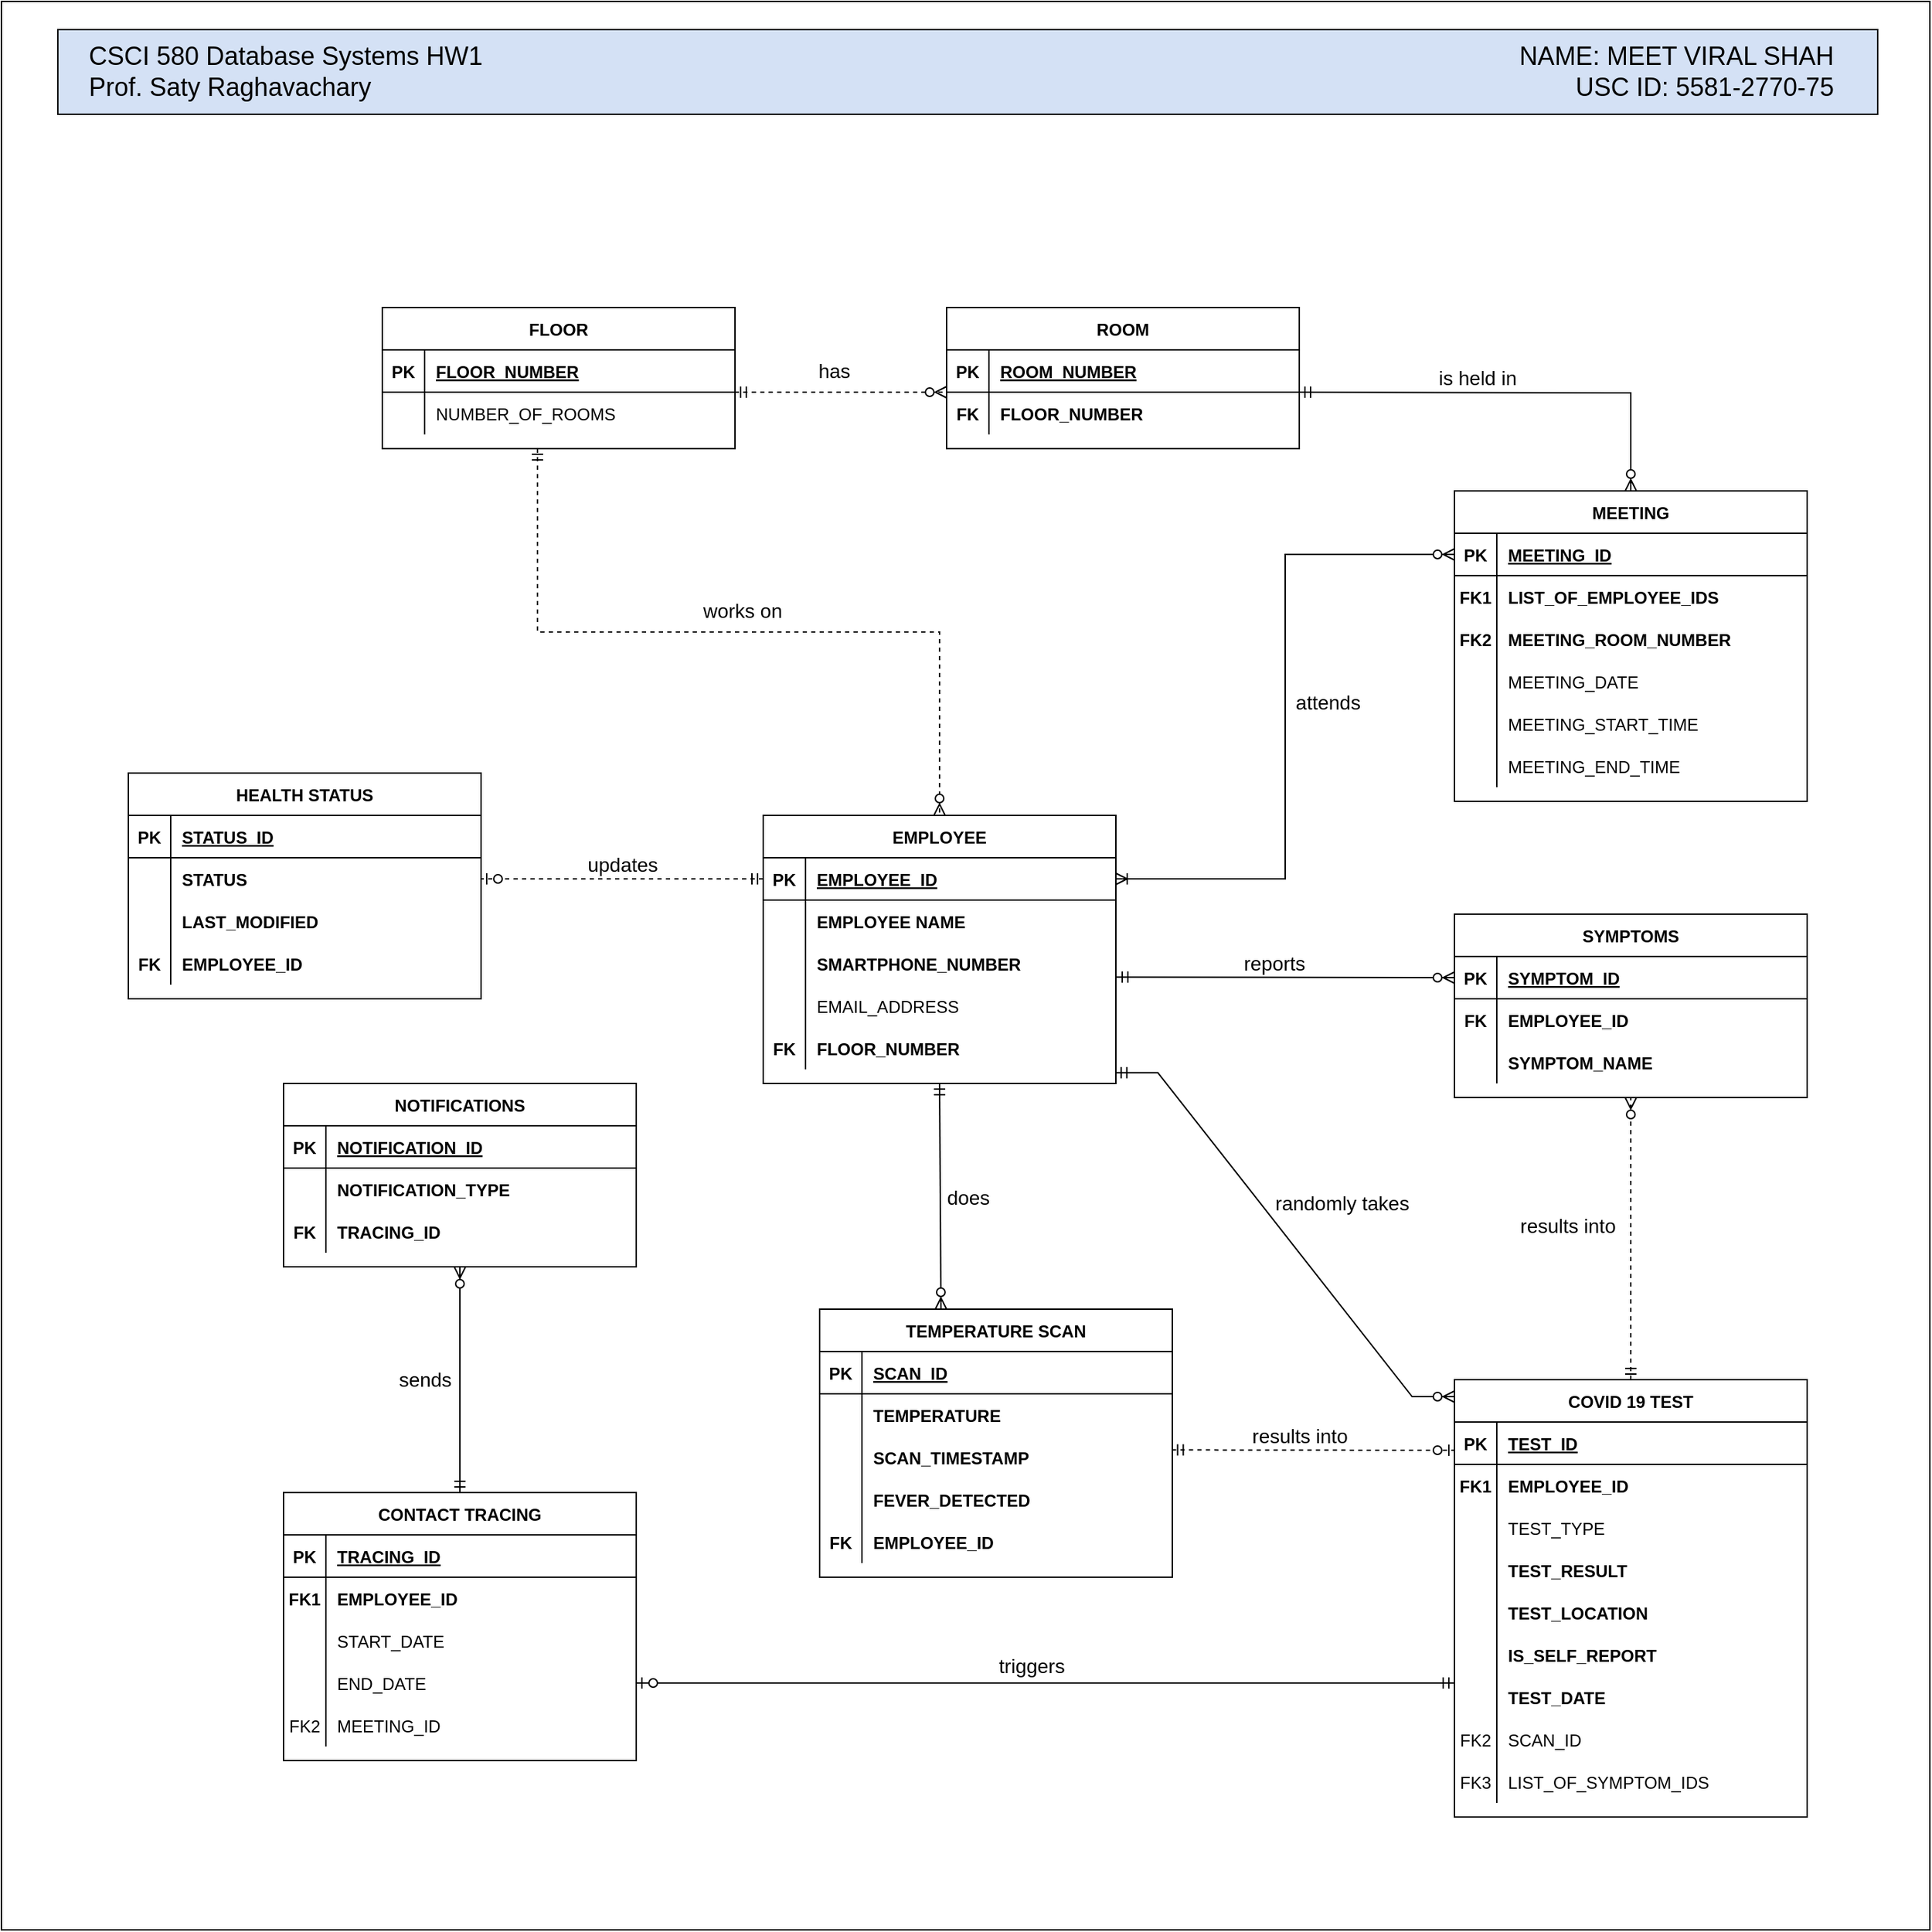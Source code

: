 <mxfile version="21.7.5" type="device">
  <diagram id="R2lEEEUBdFMjLlhIrx00" name="Page-1">
    <mxGraphModel dx="2720" dy="2500" grid="1" gridSize="10" guides="1" tooltips="1" connect="1" arrows="1" fold="1" page="1" pageScale="1" pageWidth="850" pageHeight="1100" math="0" shadow="0" extFonts="Permanent Marker^https://fonts.googleapis.com/css?family=Permanent+Marker">
      <root>
        <mxCell id="0" />
        <mxCell id="1" parent="0" />
        <mxCell id="IPh5uhj9-UYirY6AKs_M-63" value="" style="whiteSpace=wrap;html=1;aspect=fixed;" vertex="1" parent="1">
          <mxGeometry x="60" y="-347" width="1367" height="1367" as="geometry" />
        </mxCell>
        <mxCell id="IPh5uhj9-UYirY6AKs_M-62" value="" style="rounded=0;whiteSpace=wrap;html=1;fillColor=#D4E1F5;" vertex="1" parent="1">
          <mxGeometry x="100" y="-327" width="1290" height="60" as="geometry" />
        </mxCell>
        <mxCell id="C-vyLk0tnHw3VtMMgP7b-2" value="COVID 19 TEST" style="shape=table;startSize=30;container=1;collapsible=1;childLayout=tableLayout;fixedRows=1;rowLines=0;fontStyle=1;align=center;resizeLast=1;" parent="1" vertex="1">
          <mxGeometry x="1090" y="630" width="250" height="310" as="geometry" />
        </mxCell>
        <mxCell id="C-vyLk0tnHw3VtMMgP7b-3" value="" style="shape=partialRectangle;collapsible=0;dropTarget=0;pointerEvents=0;fillColor=none;points=[[0,0.5],[1,0.5]];portConstraint=eastwest;top=0;left=0;right=0;bottom=1;" parent="C-vyLk0tnHw3VtMMgP7b-2" vertex="1">
          <mxGeometry y="30" width="250" height="30" as="geometry" />
        </mxCell>
        <mxCell id="C-vyLk0tnHw3VtMMgP7b-4" value="PK" style="shape=partialRectangle;overflow=hidden;connectable=0;fillColor=none;top=0;left=0;bottom=0;right=0;fontStyle=1;" parent="C-vyLk0tnHw3VtMMgP7b-3" vertex="1">
          <mxGeometry width="30" height="30" as="geometry">
            <mxRectangle width="30" height="30" as="alternateBounds" />
          </mxGeometry>
        </mxCell>
        <mxCell id="C-vyLk0tnHw3VtMMgP7b-5" value="TEST_ID" style="shape=partialRectangle;overflow=hidden;connectable=0;fillColor=none;top=0;left=0;bottom=0;right=0;align=left;spacingLeft=6;fontStyle=5;" parent="C-vyLk0tnHw3VtMMgP7b-3" vertex="1">
          <mxGeometry x="30" width="220" height="30" as="geometry">
            <mxRectangle width="220" height="30" as="alternateBounds" />
          </mxGeometry>
        </mxCell>
        <mxCell id="C-vyLk0tnHw3VtMMgP7b-6" value="" style="shape=partialRectangle;collapsible=0;dropTarget=0;pointerEvents=0;fillColor=none;points=[[0,0.5],[1,0.5]];portConstraint=eastwest;top=0;left=0;right=0;bottom=0;" parent="C-vyLk0tnHw3VtMMgP7b-2" vertex="1">
          <mxGeometry y="60" width="250" height="30" as="geometry" />
        </mxCell>
        <mxCell id="C-vyLk0tnHw3VtMMgP7b-7" value="FK1" style="shape=partialRectangle;overflow=hidden;connectable=0;fillColor=none;top=0;left=0;bottom=0;right=0;fontStyle=1" parent="C-vyLk0tnHw3VtMMgP7b-6" vertex="1">
          <mxGeometry width="30" height="30" as="geometry">
            <mxRectangle width="30" height="30" as="alternateBounds" />
          </mxGeometry>
        </mxCell>
        <mxCell id="C-vyLk0tnHw3VtMMgP7b-8" value="EMPLOYEE_ID" style="shape=partialRectangle;overflow=hidden;connectable=0;fillColor=none;top=0;left=0;bottom=0;right=0;align=left;spacingLeft=6;fontStyle=1" parent="C-vyLk0tnHw3VtMMgP7b-6" vertex="1">
          <mxGeometry x="30" width="220" height="30" as="geometry">
            <mxRectangle width="220" height="30" as="alternateBounds" />
          </mxGeometry>
        </mxCell>
        <mxCell id="czScokhf99OmRS9HimUo-17" value="" style="shape=partialRectangle;collapsible=0;dropTarget=0;pointerEvents=0;fillColor=none;points=[[0,0.5],[1,0.5]];portConstraint=eastwest;top=0;left=0;right=0;bottom=0;" parent="C-vyLk0tnHw3VtMMgP7b-2" vertex="1">
          <mxGeometry y="90" width="250" height="30" as="geometry" />
        </mxCell>
        <mxCell id="czScokhf99OmRS9HimUo-18" value="" style="shape=partialRectangle;overflow=hidden;connectable=0;fillColor=none;top=0;left=0;bottom=0;right=0;" parent="czScokhf99OmRS9HimUo-17" vertex="1">
          <mxGeometry width="30" height="30" as="geometry">
            <mxRectangle width="30" height="30" as="alternateBounds" />
          </mxGeometry>
        </mxCell>
        <mxCell id="czScokhf99OmRS9HimUo-19" value="TEST_TYPE" style="shape=partialRectangle;overflow=hidden;connectable=0;fillColor=none;top=0;left=0;bottom=0;right=0;align=left;spacingLeft=6;" parent="czScokhf99OmRS9HimUo-17" vertex="1">
          <mxGeometry x="30" width="220" height="30" as="geometry">
            <mxRectangle width="220" height="30" as="alternateBounds" />
          </mxGeometry>
        </mxCell>
        <mxCell id="czScokhf99OmRS9HimUo-20" value="" style="shape=partialRectangle;collapsible=0;dropTarget=0;pointerEvents=0;fillColor=none;points=[[0,0.5],[1,0.5]];portConstraint=eastwest;top=0;left=0;right=0;bottom=0;" parent="C-vyLk0tnHw3VtMMgP7b-2" vertex="1">
          <mxGeometry y="120" width="250" height="30" as="geometry" />
        </mxCell>
        <mxCell id="czScokhf99OmRS9HimUo-21" value="" style="shape=partialRectangle;overflow=hidden;connectable=0;fillColor=none;top=0;left=0;bottom=0;right=0;" parent="czScokhf99OmRS9HimUo-20" vertex="1">
          <mxGeometry width="30" height="30" as="geometry">
            <mxRectangle width="30" height="30" as="alternateBounds" />
          </mxGeometry>
        </mxCell>
        <mxCell id="czScokhf99OmRS9HimUo-22" value="TEST_RESULT" style="shape=partialRectangle;overflow=hidden;connectable=0;fillColor=none;top=0;left=0;bottom=0;right=0;align=left;spacingLeft=6;fontStyle=1" parent="czScokhf99OmRS9HimUo-20" vertex="1">
          <mxGeometry x="30" width="220" height="30" as="geometry">
            <mxRectangle width="220" height="30" as="alternateBounds" />
          </mxGeometry>
        </mxCell>
        <mxCell id="czScokhf99OmRS9HimUo-133" value="" style="shape=partialRectangle;collapsible=0;dropTarget=0;pointerEvents=0;fillColor=none;points=[[0,0.5],[1,0.5]];portConstraint=eastwest;top=0;left=0;right=0;bottom=0;" parent="C-vyLk0tnHw3VtMMgP7b-2" vertex="1">
          <mxGeometry y="150" width="250" height="30" as="geometry" />
        </mxCell>
        <mxCell id="czScokhf99OmRS9HimUo-134" value="" style="shape=partialRectangle;overflow=hidden;connectable=0;fillColor=none;top=0;left=0;bottom=0;right=0;" parent="czScokhf99OmRS9HimUo-133" vertex="1">
          <mxGeometry width="30" height="30" as="geometry">
            <mxRectangle width="30" height="30" as="alternateBounds" />
          </mxGeometry>
        </mxCell>
        <mxCell id="czScokhf99OmRS9HimUo-135" value="TEST_LOCATION" style="shape=partialRectangle;overflow=hidden;connectable=0;fillColor=none;top=0;left=0;bottom=0;right=0;align=left;spacingLeft=6;fontStyle=1" parent="czScokhf99OmRS9HimUo-133" vertex="1">
          <mxGeometry x="30" width="220" height="30" as="geometry">
            <mxRectangle width="220" height="30" as="alternateBounds" />
          </mxGeometry>
        </mxCell>
        <mxCell id="IPh5uhj9-UYirY6AKs_M-48" value="" style="shape=partialRectangle;collapsible=0;dropTarget=0;pointerEvents=0;fillColor=none;points=[[0,0.5],[1,0.5]];portConstraint=eastwest;top=0;left=0;right=0;bottom=0;" vertex="1" parent="C-vyLk0tnHw3VtMMgP7b-2">
          <mxGeometry y="180" width="250" height="30" as="geometry" />
        </mxCell>
        <mxCell id="IPh5uhj9-UYirY6AKs_M-49" value="" style="shape=partialRectangle;overflow=hidden;connectable=0;fillColor=none;top=0;left=0;bottom=0;right=0;" vertex="1" parent="IPh5uhj9-UYirY6AKs_M-48">
          <mxGeometry width="30" height="30" as="geometry">
            <mxRectangle width="30" height="30" as="alternateBounds" />
          </mxGeometry>
        </mxCell>
        <mxCell id="IPh5uhj9-UYirY6AKs_M-50" value="IS_SELF_REPORT" style="shape=partialRectangle;overflow=hidden;connectable=0;fillColor=none;top=0;left=0;bottom=0;right=0;align=left;spacingLeft=6;fontStyle=1" vertex="1" parent="IPh5uhj9-UYirY6AKs_M-48">
          <mxGeometry x="30" width="220" height="30" as="geometry">
            <mxRectangle width="220" height="30" as="alternateBounds" />
          </mxGeometry>
        </mxCell>
        <mxCell id="IPh5uhj9-UYirY6AKs_M-29" value="" style="shape=partialRectangle;collapsible=0;dropTarget=0;pointerEvents=0;fillColor=none;points=[[0,0.5],[1,0.5]];portConstraint=eastwest;top=0;left=0;right=0;bottom=0;" vertex="1" parent="C-vyLk0tnHw3VtMMgP7b-2">
          <mxGeometry y="210" width="250" height="30" as="geometry" />
        </mxCell>
        <mxCell id="IPh5uhj9-UYirY6AKs_M-30" value="" style="shape=partialRectangle;overflow=hidden;connectable=0;fillColor=none;top=0;left=0;bottom=0;right=0;" vertex="1" parent="IPh5uhj9-UYirY6AKs_M-29">
          <mxGeometry width="30" height="30" as="geometry">
            <mxRectangle width="30" height="30" as="alternateBounds" />
          </mxGeometry>
        </mxCell>
        <mxCell id="IPh5uhj9-UYirY6AKs_M-31" value="TEST_DATE" style="shape=partialRectangle;overflow=hidden;connectable=0;fillColor=none;top=0;left=0;bottom=0;right=0;align=left;spacingLeft=6;fontStyle=1" vertex="1" parent="IPh5uhj9-UYirY6AKs_M-29">
          <mxGeometry x="30" width="220" height="30" as="geometry">
            <mxRectangle width="220" height="30" as="alternateBounds" />
          </mxGeometry>
        </mxCell>
        <mxCell id="IPh5uhj9-UYirY6AKs_M-32" value="" style="shape=partialRectangle;collapsible=0;dropTarget=0;pointerEvents=0;fillColor=none;points=[[0,0.5],[1,0.5]];portConstraint=eastwest;top=0;left=0;right=0;bottom=0;" vertex="1" parent="C-vyLk0tnHw3VtMMgP7b-2">
          <mxGeometry y="240" width="250" height="30" as="geometry" />
        </mxCell>
        <mxCell id="IPh5uhj9-UYirY6AKs_M-33" value="FK2" style="shape=partialRectangle;overflow=hidden;connectable=0;fillColor=none;top=0;left=0;bottom=0;right=0;" vertex="1" parent="IPh5uhj9-UYirY6AKs_M-32">
          <mxGeometry width="30" height="30" as="geometry">
            <mxRectangle width="30" height="30" as="alternateBounds" />
          </mxGeometry>
        </mxCell>
        <mxCell id="IPh5uhj9-UYirY6AKs_M-34" value="SCAN_ID" style="shape=partialRectangle;overflow=hidden;connectable=0;fillColor=none;top=0;left=0;bottom=0;right=0;align=left;spacingLeft=6;" vertex="1" parent="IPh5uhj9-UYirY6AKs_M-32">
          <mxGeometry x="30" width="220" height="30" as="geometry">
            <mxRectangle width="220" height="30" as="alternateBounds" />
          </mxGeometry>
        </mxCell>
        <mxCell id="C-vyLk0tnHw3VtMMgP7b-9" value="" style="shape=partialRectangle;collapsible=0;dropTarget=0;pointerEvents=0;fillColor=none;points=[[0,0.5],[1,0.5]];portConstraint=eastwest;top=0;left=0;right=0;bottom=0;" parent="C-vyLk0tnHw3VtMMgP7b-2" vertex="1">
          <mxGeometry y="270" width="250" height="30" as="geometry" />
        </mxCell>
        <mxCell id="C-vyLk0tnHw3VtMMgP7b-10" value="FK3" style="shape=partialRectangle;overflow=hidden;connectable=0;fillColor=none;top=0;left=0;bottom=0;right=0;" parent="C-vyLk0tnHw3VtMMgP7b-9" vertex="1">
          <mxGeometry width="30" height="30" as="geometry">
            <mxRectangle width="30" height="30" as="alternateBounds" />
          </mxGeometry>
        </mxCell>
        <mxCell id="C-vyLk0tnHw3VtMMgP7b-11" value="LIST_OF_SYMPTOM_IDS" style="shape=partialRectangle;overflow=hidden;connectable=0;fillColor=none;top=0;left=0;bottom=0;right=0;align=left;spacingLeft=6;" parent="C-vyLk0tnHw3VtMMgP7b-9" vertex="1">
          <mxGeometry x="30" width="220" height="30" as="geometry">
            <mxRectangle width="220" height="30" as="alternateBounds" />
          </mxGeometry>
        </mxCell>
        <mxCell id="C-vyLk0tnHw3VtMMgP7b-13" value="SYMPTOMS" style="shape=table;startSize=30;container=1;collapsible=1;childLayout=tableLayout;fixedRows=1;rowLines=0;fontStyle=1;align=center;resizeLast=1;" parent="1" vertex="1">
          <mxGeometry x="1090" y="300" width="250" height="130" as="geometry" />
        </mxCell>
        <mxCell id="C-vyLk0tnHw3VtMMgP7b-14" value="" style="shape=partialRectangle;collapsible=0;dropTarget=0;pointerEvents=0;fillColor=none;points=[[0,0.5],[1,0.5]];portConstraint=eastwest;top=0;left=0;right=0;bottom=1;" parent="C-vyLk0tnHw3VtMMgP7b-13" vertex="1">
          <mxGeometry y="30" width="250" height="30" as="geometry" />
        </mxCell>
        <mxCell id="C-vyLk0tnHw3VtMMgP7b-15" value="PK" style="shape=partialRectangle;overflow=hidden;connectable=0;fillColor=none;top=0;left=0;bottom=0;right=0;fontStyle=1;" parent="C-vyLk0tnHw3VtMMgP7b-14" vertex="1">
          <mxGeometry width="30" height="30" as="geometry">
            <mxRectangle width="30" height="30" as="alternateBounds" />
          </mxGeometry>
        </mxCell>
        <mxCell id="C-vyLk0tnHw3VtMMgP7b-16" value="SYMPTOM_ID" style="shape=partialRectangle;overflow=hidden;connectable=0;fillColor=none;top=0;left=0;bottom=0;right=0;align=left;spacingLeft=6;fontStyle=5;" parent="C-vyLk0tnHw3VtMMgP7b-14" vertex="1">
          <mxGeometry x="30" width="220" height="30" as="geometry">
            <mxRectangle width="220" height="30" as="alternateBounds" />
          </mxGeometry>
        </mxCell>
        <mxCell id="C-vyLk0tnHw3VtMMgP7b-17" value="" style="shape=partialRectangle;collapsible=0;dropTarget=0;pointerEvents=0;fillColor=none;points=[[0,0.5],[1,0.5]];portConstraint=eastwest;top=0;left=0;right=0;bottom=0;" parent="C-vyLk0tnHw3VtMMgP7b-13" vertex="1">
          <mxGeometry y="60" width="250" height="30" as="geometry" />
        </mxCell>
        <mxCell id="C-vyLk0tnHw3VtMMgP7b-18" value="FK" style="shape=partialRectangle;overflow=hidden;connectable=0;fillColor=none;top=0;left=0;bottom=0;right=0;fontStyle=1" parent="C-vyLk0tnHw3VtMMgP7b-17" vertex="1">
          <mxGeometry width="30" height="30" as="geometry">
            <mxRectangle width="30" height="30" as="alternateBounds" />
          </mxGeometry>
        </mxCell>
        <mxCell id="C-vyLk0tnHw3VtMMgP7b-19" value="EMPLOYEE_ID" style="shape=partialRectangle;overflow=hidden;connectable=0;fillColor=none;top=0;left=0;bottom=0;right=0;align=left;spacingLeft=6;fontStyle=1" parent="C-vyLk0tnHw3VtMMgP7b-17" vertex="1">
          <mxGeometry x="30" width="220" height="30" as="geometry">
            <mxRectangle width="220" height="30" as="alternateBounds" />
          </mxGeometry>
        </mxCell>
        <mxCell id="C-vyLk0tnHw3VtMMgP7b-20" value="" style="shape=partialRectangle;collapsible=0;dropTarget=0;pointerEvents=0;fillColor=none;points=[[0,0.5],[1,0.5]];portConstraint=eastwest;top=0;left=0;right=0;bottom=0;" parent="C-vyLk0tnHw3VtMMgP7b-13" vertex="1">
          <mxGeometry y="90" width="250" height="30" as="geometry" />
        </mxCell>
        <mxCell id="C-vyLk0tnHw3VtMMgP7b-21" value="" style="shape=partialRectangle;overflow=hidden;connectable=0;fillColor=none;top=0;left=0;bottom=0;right=0;" parent="C-vyLk0tnHw3VtMMgP7b-20" vertex="1">
          <mxGeometry width="30" height="30" as="geometry">
            <mxRectangle width="30" height="30" as="alternateBounds" />
          </mxGeometry>
        </mxCell>
        <mxCell id="C-vyLk0tnHw3VtMMgP7b-22" value="SYMPTOM_NAME" style="shape=partialRectangle;overflow=hidden;connectable=0;fillColor=none;top=0;left=0;bottom=0;right=0;align=left;spacingLeft=6;fontStyle=1" parent="C-vyLk0tnHw3VtMMgP7b-20" vertex="1">
          <mxGeometry x="30" width="220" height="30" as="geometry">
            <mxRectangle width="220" height="30" as="alternateBounds" />
          </mxGeometry>
        </mxCell>
        <mxCell id="czScokhf99OmRS9HimUo-7" value="EMPLOYEE" style="shape=table;startSize=30;container=1;collapsible=1;childLayout=tableLayout;fixedRows=1;rowLines=0;fontStyle=1;align=center;resizeLast=1;" parent="1" vertex="1">
          <mxGeometry x="600" y="230" width="250" height="190" as="geometry" />
        </mxCell>
        <mxCell id="czScokhf99OmRS9HimUo-8" value="" style="shape=partialRectangle;collapsible=0;dropTarget=0;pointerEvents=0;fillColor=none;points=[[0,0.5],[1,0.5]];portConstraint=eastwest;top=0;left=0;right=0;bottom=1;" parent="czScokhf99OmRS9HimUo-7" vertex="1">
          <mxGeometry y="30" width="250" height="30" as="geometry" />
        </mxCell>
        <mxCell id="czScokhf99OmRS9HimUo-9" value="PK" style="shape=partialRectangle;overflow=hidden;connectable=0;fillColor=none;top=0;left=0;bottom=0;right=0;fontStyle=1;" parent="czScokhf99OmRS9HimUo-8" vertex="1">
          <mxGeometry width="30" height="30" as="geometry">
            <mxRectangle width="30" height="30" as="alternateBounds" />
          </mxGeometry>
        </mxCell>
        <mxCell id="czScokhf99OmRS9HimUo-10" value="EMPLOYEE_ID" style="shape=partialRectangle;overflow=hidden;connectable=0;fillColor=none;top=0;left=0;bottom=0;right=0;align=left;spacingLeft=6;fontStyle=5;" parent="czScokhf99OmRS9HimUo-8" vertex="1">
          <mxGeometry x="30" width="220" height="30" as="geometry">
            <mxRectangle width="220" height="30" as="alternateBounds" />
          </mxGeometry>
        </mxCell>
        <mxCell id="czScokhf99OmRS9HimUo-11" value="" style="shape=partialRectangle;collapsible=0;dropTarget=0;pointerEvents=0;fillColor=none;points=[[0,0.5],[1,0.5]];portConstraint=eastwest;top=0;left=0;right=0;bottom=0;" parent="czScokhf99OmRS9HimUo-7" vertex="1">
          <mxGeometry y="60" width="250" height="30" as="geometry" />
        </mxCell>
        <mxCell id="czScokhf99OmRS9HimUo-12" value="" style="shape=partialRectangle;overflow=hidden;connectable=0;fillColor=none;top=0;left=0;bottom=0;right=0;" parent="czScokhf99OmRS9HimUo-11" vertex="1">
          <mxGeometry width="30" height="30" as="geometry">
            <mxRectangle width="30" height="30" as="alternateBounds" />
          </mxGeometry>
        </mxCell>
        <mxCell id="czScokhf99OmRS9HimUo-13" value="EMPLOYEE NAME" style="shape=partialRectangle;overflow=hidden;connectable=0;fillColor=none;top=0;left=0;bottom=0;right=0;align=left;spacingLeft=6;fontStyle=1" parent="czScokhf99OmRS9HimUo-11" vertex="1">
          <mxGeometry x="30" width="220" height="30" as="geometry">
            <mxRectangle width="220" height="30" as="alternateBounds" />
          </mxGeometry>
        </mxCell>
        <mxCell id="czScokhf99OmRS9HimUo-124" value="" style="shape=partialRectangle;collapsible=0;dropTarget=0;pointerEvents=0;fillColor=none;points=[[0,0.5],[1,0.5]];portConstraint=eastwest;top=0;left=0;right=0;bottom=0;" parent="czScokhf99OmRS9HimUo-7" vertex="1">
          <mxGeometry y="90" width="250" height="30" as="geometry" />
        </mxCell>
        <mxCell id="czScokhf99OmRS9HimUo-125" value="" style="shape=partialRectangle;overflow=hidden;connectable=0;fillColor=none;top=0;left=0;bottom=0;right=0;" parent="czScokhf99OmRS9HimUo-124" vertex="1">
          <mxGeometry width="30" height="30" as="geometry">
            <mxRectangle width="30" height="30" as="alternateBounds" />
          </mxGeometry>
        </mxCell>
        <mxCell id="czScokhf99OmRS9HimUo-126" value="SMARTPHONE_NUMBER" style="shape=partialRectangle;overflow=hidden;connectable=0;fillColor=none;top=0;left=0;bottom=0;right=0;align=left;spacingLeft=6;fontStyle=1" parent="czScokhf99OmRS9HimUo-124" vertex="1">
          <mxGeometry x="30" width="220" height="30" as="geometry">
            <mxRectangle width="220" height="30" as="alternateBounds" />
          </mxGeometry>
        </mxCell>
        <mxCell id="IPh5uhj9-UYirY6AKs_M-51" value="" style="shape=partialRectangle;collapsible=0;dropTarget=0;pointerEvents=0;fillColor=none;points=[[0,0.5],[1,0.5]];portConstraint=eastwest;top=0;left=0;right=0;bottom=0;" vertex="1" parent="czScokhf99OmRS9HimUo-7">
          <mxGeometry y="120" width="250" height="30" as="geometry" />
        </mxCell>
        <mxCell id="IPh5uhj9-UYirY6AKs_M-52" value="" style="shape=partialRectangle;overflow=hidden;connectable=0;fillColor=none;top=0;left=0;bottom=0;right=0;fontStyle=1" vertex="1" parent="IPh5uhj9-UYirY6AKs_M-51">
          <mxGeometry width="30" height="30" as="geometry">
            <mxRectangle width="30" height="30" as="alternateBounds" />
          </mxGeometry>
        </mxCell>
        <mxCell id="IPh5uhj9-UYirY6AKs_M-53" value="EMAIL_ADDRESS" style="shape=partialRectangle;overflow=hidden;connectable=0;fillColor=none;top=0;left=0;bottom=0;right=0;align=left;spacingLeft=6;fontStyle=0" vertex="1" parent="IPh5uhj9-UYirY6AKs_M-51">
          <mxGeometry x="30" width="220" height="30" as="geometry">
            <mxRectangle width="220" height="30" as="alternateBounds" />
          </mxGeometry>
        </mxCell>
        <mxCell id="czScokhf99OmRS9HimUo-111" value="" style="shape=partialRectangle;collapsible=0;dropTarget=0;pointerEvents=0;fillColor=none;points=[[0,0.5],[1,0.5]];portConstraint=eastwest;top=0;left=0;right=0;bottom=0;" parent="czScokhf99OmRS9HimUo-7" vertex="1">
          <mxGeometry y="150" width="250" height="30" as="geometry" />
        </mxCell>
        <mxCell id="czScokhf99OmRS9HimUo-112" value="FK" style="shape=partialRectangle;overflow=hidden;connectable=0;fillColor=none;top=0;left=0;bottom=0;right=0;fontStyle=1" parent="czScokhf99OmRS9HimUo-111" vertex="1">
          <mxGeometry width="30" height="30" as="geometry">
            <mxRectangle width="30" height="30" as="alternateBounds" />
          </mxGeometry>
        </mxCell>
        <mxCell id="czScokhf99OmRS9HimUo-113" value="FLOOR_NUMBER" style="shape=partialRectangle;overflow=hidden;connectable=0;fillColor=none;top=0;left=0;bottom=0;right=0;align=left;spacingLeft=6;fontStyle=1" parent="czScokhf99OmRS9HimUo-111" vertex="1">
          <mxGeometry x="30" width="220" height="30" as="geometry">
            <mxRectangle width="220" height="30" as="alternateBounds" />
          </mxGeometry>
        </mxCell>
        <mxCell id="czScokhf99OmRS9HimUo-23" value="MEETING" style="shape=table;startSize=30;container=1;collapsible=1;childLayout=tableLayout;fixedRows=1;rowLines=0;fontStyle=1;align=center;resizeLast=1;" parent="1" vertex="1">
          <mxGeometry x="1090" width="250" height="220" as="geometry" />
        </mxCell>
        <mxCell id="czScokhf99OmRS9HimUo-24" value="" style="shape=partialRectangle;collapsible=0;dropTarget=0;pointerEvents=0;fillColor=none;points=[[0,0.5],[1,0.5]];portConstraint=eastwest;top=0;left=0;right=0;bottom=1;" parent="czScokhf99OmRS9HimUo-23" vertex="1">
          <mxGeometry y="30" width="250" height="30" as="geometry" />
        </mxCell>
        <mxCell id="czScokhf99OmRS9HimUo-25" value="PK" style="shape=partialRectangle;overflow=hidden;connectable=0;fillColor=none;top=0;left=0;bottom=0;right=0;fontStyle=1;" parent="czScokhf99OmRS9HimUo-24" vertex="1">
          <mxGeometry width="30" height="30" as="geometry">
            <mxRectangle width="30" height="30" as="alternateBounds" />
          </mxGeometry>
        </mxCell>
        <mxCell id="czScokhf99OmRS9HimUo-26" value="MEETING_ID" style="shape=partialRectangle;overflow=hidden;connectable=0;fillColor=none;top=0;left=0;bottom=0;right=0;align=left;spacingLeft=6;fontStyle=5;" parent="czScokhf99OmRS9HimUo-24" vertex="1">
          <mxGeometry x="30" width="220" height="30" as="geometry">
            <mxRectangle width="220" height="30" as="alternateBounds" />
          </mxGeometry>
        </mxCell>
        <mxCell id="czScokhf99OmRS9HimUo-27" value="" style="shape=partialRectangle;collapsible=0;dropTarget=0;pointerEvents=0;fillColor=none;points=[[0,0.5],[1,0.5]];portConstraint=eastwest;top=0;left=0;right=0;bottom=0;" parent="czScokhf99OmRS9HimUo-23" vertex="1">
          <mxGeometry y="60" width="250" height="30" as="geometry" />
        </mxCell>
        <mxCell id="czScokhf99OmRS9HimUo-28" value="FK1" style="shape=partialRectangle;overflow=hidden;connectable=0;fillColor=none;top=0;left=0;bottom=0;right=0;fontStyle=1" parent="czScokhf99OmRS9HimUo-27" vertex="1">
          <mxGeometry width="30" height="30" as="geometry">
            <mxRectangle width="30" height="30" as="alternateBounds" />
          </mxGeometry>
        </mxCell>
        <mxCell id="czScokhf99OmRS9HimUo-29" value="LIST_OF_EMPLOYEE_IDS" style="shape=partialRectangle;overflow=hidden;connectable=0;fillColor=none;top=0;left=0;bottom=0;right=0;align=left;spacingLeft=6;fontStyle=1" parent="czScokhf99OmRS9HimUo-27" vertex="1">
          <mxGeometry x="30" width="220" height="30" as="geometry">
            <mxRectangle width="220" height="30" as="alternateBounds" />
          </mxGeometry>
        </mxCell>
        <mxCell id="czScokhf99OmRS9HimUo-33" value="" style="shape=partialRectangle;collapsible=0;dropTarget=0;pointerEvents=0;fillColor=none;points=[[0,0.5],[1,0.5]];portConstraint=eastwest;top=0;left=0;right=0;bottom=0;" parent="czScokhf99OmRS9HimUo-23" vertex="1">
          <mxGeometry y="90" width="250" height="30" as="geometry" />
        </mxCell>
        <mxCell id="czScokhf99OmRS9HimUo-34" value="FK2" style="shape=partialRectangle;overflow=hidden;connectable=0;fillColor=none;top=0;left=0;bottom=0;right=0;fontStyle=1" parent="czScokhf99OmRS9HimUo-33" vertex="1">
          <mxGeometry width="30" height="30" as="geometry">
            <mxRectangle width="30" height="30" as="alternateBounds" />
          </mxGeometry>
        </mxCell>
        <mxCell id="czScokhf99OmRS9HimUo-35" value="MEETING_ROOM_NUMBER" style="shape=partialRectangle;overflow=hidden;connectable=0;fillColor=none;top=0;left=0;bottom=0;right=0;align=left;spacingLeft=6;fontStyle=1" parent="czScokhf99OmRS9HimUo-33" vertex="1">
          <mxGeometry x="30" width="220" height="30" as="geometry">
            <mxRectangle width="220" height="30" as="alternateBounds" />
          </mxGeometry>
        </mxCell>
        <mxCell id="IPh5uhj9-UYirY6AKs_M-41" value="" style="shape=partialRectangle;collapsible=0;dropTarget=0;pointerEvents=0;fillColor=none;points=[[0,0.5],[1,0.5]];portConstraint=eastwest;top=0;left=0;right=0;bottom=0;" vertex="1" parent="czScokhf99OmRS9HimUo-23">
          <mxGeometry y="120" width="250" height="30" as="geometry" />
        </mxCell>
        <mxCell id="IPh5uhj9-UYirY6AKs_M-42" value="" style="shape=partialRectangle;overflow=hidden;connectable=0;fillColor=none;top=0;left=0;bottom=0;right=0;" vertex="1" parent="IPh5uhj9-UYirY6AKs_M-41">
          <mxGeometry width="30" height="30" as="geometry">
            <mxRectangle width="30" height="30" as="alternateBounds" />
          </mxGeometry>
        </mxCell>
        <mxCell id="IPh5uhj9-UYirY6AKs_M-43" value="MEETING_DATE" style="shape=partialRectangle;overflow=hidden;connectable=0;fillColor=none;top=0;left=0;bottom=0;right=0;align=left;spacingLeft=6;" vertex="1" parent="IPh5uhj9-UYirY6AKs_M-41">
          <mxGeometry x="30" width="220" height="30" as="geometry">
            <mxRectangle width="220" height="30" as="alternateBounds" />
          </mxGeometry>
        </mxCell>
        <mxCell id="czScokhf99OmRS9HimUo-40" value="" style="shape=partialRectangle;collapsible=0;dropTarget=0;pointerEvents=0;fillColor=none;points=[[0,0.5],[1,0.5]];portConstraint=eastwest;top=0;left=0;right=0;bottom=0;" parent="czScokhf99OmRS9HimUo-23" vertex="1">
          <mxGeometry y="150" width="250" height="30" as="geometry" />
        </mxCell>
        <mxCell id="czScokhf99OmRS9HimUo-41" value="" style="shape=partialRectangle;overflow=hidden;connectable=0;fillColor=none;top=0;left=0;bottom=0;right=0;" parent="czScokhf99OmRS9HimUo-40" vertex="1">
          <mxGeometry width="30" height="30" as="geometry">
            <mxRectangle width="30" height="30" as="alternateBounds" />
          </mxGeometry>
        </mxCell>
        <mxCell id="czScokhf99OmRS9HimUo-42" value="MEETING_START_TIME" style="shape=partialRectangle;overflow=hidden;connectable=0;fillColor=none;top=0;left=0;bottom=0;right=0;align=left;spacingLeft=6;" parent="czScokhf99OmRS9HimUo-40" vertex="1">
          <mxGeometry x="30" width="220" height="30" as="geometry">
            <mxRectangle width="220" height="30" as="alternateBounds" />
          </mxGeometry>
        </mxCell>
        <mxCell id="czScokhf99OmRS9HimUo-36" value="" style="shape=partialRectangle;collapsible=0;dropTarget=0;pointerEvents=0;fillColor=none;points=[[0,0.5],[1,0.5]];portConstraint=eastwest;top=0;left=0;right=0;bottom=0;" parent="czScokhf99OmRS9HimUo-23" vertex="1">
          <mxGeometry y="180" width="250" height="30" as="geometry" />
        </mxCell>
        <mxCell id="czScokhf99OmRS9HimUo-37" value="" style="shape=partialRectangle;overflow=hidden;connectable=0;fillColor=none;top=0;left=0;bottom=0;right=0;" parent="czScokhf99OmRS9HimUo-36" vertex="1">
          <mxGeometry width="30" height="30" as="geometry">
            <mxRectangle width="30" height="30" as="alternateBounds" />
          </mxGeometry>
        </mxCell>
        <mxCell id="czScokhf99OmRS9HimUo-38" value="MEETING_END_TIME" style="shape=partialRectangle;overflow=hidden;connectable=0;fillColor=none;top=0;left=0;bottom=0;right=0;align=left;spacingLeft=6;" parent="czScokhf99OmRS9HimUo-36" vertex="1">
          <mxGeometry x="30" width="220" height="30" as="geometry">
            <mxRectangle width="220" height="30" as="alternateBounds" />
          </mxGeometry>
        </mxCell>
        <mxCell id="czScokhf99OmRS9HimUo-43" value="CONTACT TRACING" style="shape=table;startSize=30;container=1;collapsible=1;childLayout=tableLayout;fixedRows=1;rowLines=0;fontStyle=1;align=center;resizeLast=1;" parent="1" vertex="1">
          <mxGeometry x="260" y="710" width="250" height="190" as="geometry" />
        </mxCell>
        <mxCell id="czScokhf99OmRS9HimUo-44" value="" style="shape=partialRectangle;collapsible=0;dropTarget=0;pointerEvents=0;fillColor=none;points=[[0,0.5],[1,0.5]];portConstraint=eastwest;top=0;left=0;right=0;bottom=1;" parent="czScokhf99OmRS9HimUo-43" vertex="1">
          <mxGeometry y="30" width="250" height="30" as="geometry" />
        </mxCell>
        <mxCell id="czScokhf99OmRS9HimUo-45" value="PK" style="shape=partialRectangle;overflow=hidden;connectable=0;fillColor=none;top=0;left=0;bottom=0;right=0;fontStyle=1;" parent="czScokhf99OmRS9HimUo-44" vertex="1">
          <mxGeometry width="30" height="30" as="geometry">
            <mxRectangle width="30" height="30" as="alternateBounds" />
          </mxGeometry>
        </mxCell>
        <mxCell id="czScokhf99OmRS9HimUo-46" value="TRACING_ID" style="shape=partialRectangle;overflow=hidden;connectable=0;fillColor=none;top=0;left=0;bottom=0;right=0;align=left;spacingLeft=6;fontStyle=5;" parent="czScokhf99OmRS9HimUo-44" vertex="1">
          <mxGeometry x="30" width="220" height="30" as="geometry">
            <mxRectangle width="220" height="30" as="alternateBounds" />
          </mxGeometry>
        </mxCell>
        <mxCell id="czScokhf99OmRS9HimUo-47" value="" style="shape=partialRectangle;collapsible=0;dropTarget=0;pointerEvents=0;fillColor=none;points=[[0,0.5],[1,0.5]];portConstraint=eastwest;top=0;left=0;right=0;bottom=0;" parent="czScokhf99OmRS9HimUo-43" vertex="1">
          <mxGeometry y="60" width="250" height="30" as="geometry" />
        </mxCell>
        <mxCell id="czScokhf99OmRS9HimUo-48" value="FK1" style="shape=partialRectangle;overflow=hidden;connectable=0;fillColor=none;top=0;left=0;bottom=0;right=0;fontStyle=1" parent="czScokhf99OmRS9HimUo-47" vertex="1">
          <mxGeometry width="30" height="30" as="geometry">
            <mxRectangle width="30" height="30" as="alternateBounds" />
          </mxGeometry>
        </mxCell>
        <mxCell id="czScokhf99OmRS9HimUo-49" value="EMPLOYEE_ID" style="shape=partialRectangle;overflow=hidden;connectable=0;fillColor=none;top=0;left=0;bottom=0;right=0;align=left;spacingLeft=6;fontStyle=1" parent="czScokhf99OmRS9HimUo-47" vertex="1">
          <mxGeometry x="30" width="220" height="30" as="geometry">
            <mxRectangle width="220" height="30" as="alternateBounds" />
          </mxGeometry>
        </mxCell>
        <mxCell id="czScokhf99OmRS9HimUo-50" value="" style="shape=partialRectangle;collapsible=0;dropTarget=0;pointerEvents=0;fillColor=none;points=[[0,0.5],[1,0.5]];portConstraint=eastwest;top=0;left=0;right=0;bottom=0;" parent="czScokhf99OmRS9HimUo-43" vertex="1">
          <mxGeometry y="90" width="250" height="30" as="geometry" />
        </mxCell>
        <mxCell id="czScokhf99OmRS9HimUo-51" value="" style="shape=partialRectangle;overflow=hidden;connectable=0;fillColor=none;top=0;left=0;bottom=0;right=0;" parent="czScokhf99OmRS9HimUo-50" vertex="1">
          <mxGeometry width="30" height="30" as="geometry">
            <mxRectangle width="30" height="30" as="alternateBounds" />
          </mxGeometry>
        </mxCell>
        <mxCell id="czScokhf99OmRS9HimUo-52" value="START_DATE" style="shape=partialRectangle;overflow=hidden;connectable=0;fillColor=none;top=0;left=0;bottom=0;right=0;align=left;spacingLeft=6;" parent="czScokhf99OmRS9HimUo-50" vertex="1">
          <mxGeometry x="30" width="220" height="30" as="geometry">
            <mxRectangle width="220" height="30" as="alternateBounds" />
          </mxGeometry>
        </mxCell>
        <mxCell id="czScokhf99OmRS9HimUo-53" value="" style="shape=partialRectangle;collapsible=0;dropTarget=0;pointerEvents=0;fillColor=none;points=[[0,0.5],[1,0.5]];portConstraint=eastwest;top=0;left=0;right=0;bottom=0;" parent="czScokhf99OmRS9HimUo-43" vertex="1">
          <mxGeometry y="120" width="250" height="30" as="geometry" />
        </mxCell>
        <mxCell id="czScokhf99OmRS9HimUo-54" value="" style="shape=partialRectangle;overflow=hidden;connectable=0;fillColor=none;top=0;left=0;bottom=0;right=0;" parent="czScokhf99OmRS9HimUo-53" vertex="1">
          <mxGeometry width="30" height="30" as="geometry">
            <mxRectangle width="30" height="30" as="alternateBounds" />
          </mxGeometry>
        </mxCell>
        <mxCell id="czScokhf99OmRS9HimUo-55" value="END_DATE" style="shape=partialRectangle;overflow=hidden;connectable=0;fillColor=none;top=0;left=0;bottom=0;right=0;align=left;spacingLeft=6;" parent="czScokhf99OmRS9HimUo-53" vertex="1">
          <mxGeometry x="30" width="220" height="30" as="geometry">
            <mxRectangle width="220" height="30" as="alternateBounds" />
          </mxGeometry>
        </mxCell>
        <mxCell id="czScokhf99OmRS9HimUo-56" value="" style="shape=partialRectangle;collapsible=0;dropTarget=0;pointerEvents=0;fillColor=none;points=[[0,0.5],[1,0.5]];portConstraint=eastwest;top=0;left=0;right=0;bottom=0;" parent="czScokhf99OmRS9HimUo-43" vertex="1">
          <mxGeometry y="150" width="250" height="30" as="geometry" />
        </mxCell>
        <mxCell id="czScokhf99OmRS9HimUo-57" value="FK2" style="shape=partialRectangle;overflow=hidden;connectable=0;fillColor=none;top=0;left=0;bottom=0;right=0;" parent="czScokhf99OmRS9HimUo-56" vertex="1">
          <mxGeometry width="30" height="30" as="geometry">
            <mxRectangle width="30" height="30" as="alternateBounds" />
          </mxGeometry>
        </mxCell>
        <mxCell id="czScokhf99OmRS9HimUo-58" value="MEETING_ID" style="shape=partialRectangle;overflow=hidden;connectable=0;fillColor=none;top=0;left=0;bottom=0;right=0;align=left;spacingLeft=6;fontStyle=0" parent="czScokhf99OmRS9HimUo-56" vertex="1">
          <mxGeometry x="30" width="220" height="30" as="geometry">
            <mxRectangle width="220" height="30" as="alternateBounds" />
          </mxGeometry>
        </mxCell>
        <mxCell id="czScokhf99OmRS9HimUo-59" value="FLOOR" style="shape=table;startSize=30;container=1;collapsible=1;childLayout=tableLayout;fixedRows=1;rowLines=0;fontStyle=1;align=center;resizeLast=1;" parent="1" vertex="1">
          <mxGeometry x="330" y="-130" width="250" height="100" as="geometry" />
        </mxCell>
        <mxCell id="czScokhf99OmRS9HimUo-60" value="" style="shape=partialRectangle;collapsible=0;dropTarget=0;pointerEvents=0;fillColor=none;points=[[0,0.5],[1,0.5]];portConstraint=eastwest;top=0;left=0;right=0;bottom=1;" parent="czScokhf99OmRS9HimUo-59" vertex="1">
          <mxGeometry y="30" width="250" height="30" as="geometry" />
        </mxCell>
        <mxCell id="czScokhf99OmRS9HimUo-61" value="PK" style="shape=partialRectangle;overflow=hidden;connectable=0;fillColor=none;top=0;left=0;bottom=0;right=0;fontStyle=1;" parent="czScokhf99OmRS9HimUo-60" vertex="1">
          <mxGeometry width="30" height="30" as="geometry">
            <mxRectangle width="30" height="30" as="alternateBounds" />
          </mxGeometry>
        </mxCell>
        <mxCell id="czScokhf99OmRS9HimUo-62" value="FLOOR_NUMBER" style="shape=partialRectangle;overflow=hidden;connectable=0;fillColor=none;top=0;left=0;bottom=0;right=0;align=left;spacingLeft=6;fontStyle=5;" parent="czScokhf99OmRS9HimUo-60" vertex="1">
          <mxGeometry x="30" width="220" height="30" as="geometry">
            <mxRectangle width="220" height="30" as="alternateBounds" />
          </mxGeometry>
        </mxCell>
        <mxCell id="czScokhf99OmRS9HimUo-63" value="" style="shape=partialRectangle;collapsible=0;dropTarget=0;pointerEvents=0;fillColor=none;points=[[0,0.5],[1,0.5]];portConstraint=eastwest;top=0;left=0;right=0;bottom=0;" parent="czScokhf99OmRS9HimUo-59" vertex="1">
          <mxGeometry y="60" width="250" height="30" as="geometry" />
        </mxCell>
        <mxCell id="czScokhf99OmRS9HimUo-64" value="" style="shape=partialRectangle;overflow=hidden;connectable=0;fillColor=none;top=0;left=0;bottom=0;right=0;" parent="czScokhf99OmRS9HimUo-63" vertex="1">
          <mxGeometry width="30" height="30" as="geometry">
            <mxRectangle width="30" height="30" as="alternateBounds" />
          </mxGeometry>
        </mxCell>
        <mxCell id="czScokhf99OmRS9HimUo-65" value="NUMBER_OF_ROOMS" style="shape=partialRectangle;overflow=hidden;connectable=0;fillColor=none;top=0;left=0;bottom=0;right=0;align=left;spacingLeft=6;" parent="czScokhf99OmRS9HimUo-63" vertex="1">
          <mxGeometry x="30" width="220" height="30" as="geometry">
            <mxRectangle width="220" height="30" as="alternateBounds" />
          </mxGeometry>
        </mxCell>
        <mxCell id="czScokhf99OmRS9HimUo-72" value="NOTIFICATIONS" style="shape=table;startSize=30;container=1;collapsible=1;childLayout=tableLayout;fixedRows=1;rowLines=0;fontStyle=1;align=center;resizeLast=1;" parent="1" vertex="1">
          <mxGeometry x="260" y="420" width="250" height="130" as="geometry" />
        </mxCell>
        <mxCell id="czScokhf99OmRS9HimUo-73" value="" style="shape=partialRectangle;collapsible=0;dropTarget=0;pointerEvents=0;fillColor=none;points=[[0,0.5],[1,0.5]];portConstraint=eastwest;top=0;left=0;right=0;bottom=1;" parent="czScokhf99OmRS9HimUo-72" vertex="1">
          <mxGeometry y="30" width="250" height="30" as="geometry" />
        </mxCell>
        <mxCell id="czScokhf99OmRS9HimUo-74" value="PK" style="shape=partialRectangle;overflow=hidden;connectable=0;fillColor=none;top=0;left=0;bottom=0;right=0;fontStyle=1;" parent="czScokhf99OmRS9HimUo-73" vertex="1">
          <mxGeometry width="30" height="30" as="geometry">
            <mxRectangle width="30" height="30" as="alternateBounds" />
          </mxGeometry>
        </mxCell>
        <mxCell id="czScokhf99OmRS9HimUo-75" value="NOTIFICATION_ID" style="shape=partialRectangle;overflow=hidden;connectable=0;fillColor=none;top=0;left=0;bottom=0;right=0;align=left;spacingLeft=6;fontStyle=5;" parent="czScokhf99OmRS9HimUo-73" vertex="1">
          <mxGeometry x="30" width="220" height="30" as="geometry">
            <mxRectangle width="220" height="30" as="alternateBounds" />
          </mxGeometry>
        </mxCell>
        <mxCell id="czScokhf99OmRS9HimUo-76" value="" style="shape=partialRectangle;collapsible=0;dropTarget=0;pointerEvents=0;fillColor=none;points=[[0,0.5],[1,0.5]];portConstraint=eastwest;top=0;left=0;right=0;bottom=0;" parent="czScokhf99OmRS9HimUo-72" vertex="1">
          <mxGeometry y="60" width="250" height="30" as="geometry" />
        </mxCell>
        <mxCell id="czScokhf99OmRS9HimUo-77" value="" style="shape=partialRectangle;overflow=hidden;connectable=0;fillColor=none;top=0;left=0;bottom=0;right=0;" parent="czScokhf99OmRS9HimUo-76" vertex="1">
          <mxGeometry width="30" height="30" as="geometry">
            <mxRectangle width="30" height="30" as="alternateBounds" />
          </mxGeometry>
        </mxCell>
        <mxCell id="czScokhf99OmRS9HimUo-78" value="NOTIFICATION_TYPE" style="shape=partialRectangle;overflow=hidden;connectable=0;fillColor=none;top=0;left=0;bottom=0;right=0;align=left;spacingLeft=6;fontStyle=1" parent="czScokhf99OmRS9HimUo-76" vertex="1">
          <mxGeometry x="30" width="220" height="30" as="geometry">
            <mxRectangle width="220" height="30" as="alternateBounds" />
          </mxGeometry>
        </mxCell>
        <mxCell id="czScokhf99OmRS9HimUo-82" value="" style="shape=partialRectangle;collapsible=0;dropTarget=0;pointerEvents=0;fillColor=none;points=[[0,0.5],[1,0.5]];portConstraint=eastwest;top=0;left=0;right=0;bottom=0;" parent="czScokhf99OmRS9HimUo-72" vertex="1">
          <mxGeometry y="90" width="250" height="30" as="geometry" />
        </mxCell>
        <mxCell id="czScokhf99OmRS9HimUo-83" value="FK" style="shape=partialRectangle;overflow=hidden;connectable=0;fillColor=none;top=0;left=0;bottom=0;right=0;fontStyle=1" parent="czScokhf99OmRS9HimUo-82" vertex="1">
          <mxGeometry width="30" height="30" as="geometry">
            <mxRectangle width="30" height="30" as="alternateBounds" />
          </mxGeometry>
        </mxCell>
        <mxCell id="czScokhf99OmRS9HimUo-84" value="TRACING_ID" style="shape=partialRectangle;overflow=hidden;connectable=0;fillColor=none;top=0;left=0;bottom=0;right=0;align=left;spacingLeft=6;fontStyle=1" parent="czScokhf99OmRS9HimUo-82" vertex="1">
          <mxGeometry x="30" width="220" height="30" as="geometry">
            <mxRectangle width="220" height="30" as="alternateBounds" />
          </mxGeometry>
        </mxCell>
        <mxCell id="czScokhf99OmRS9HimUo-91" value="ROOM" style="shape=table;startSize=30;container=1;collapsible=1;childLayout=tableLayout;fixedRows=1;rowLines=0;fontStyle=1;align=center;resizeLast=1;" parent="1" vertex="1">
          <mxGeometry x="730" y="-130" width="250" height="100" as="geometry" />
        </mxCell>
        <mxCell id="czScokhf99OmRS9HimUo-92" value="" style="shape=partialRectangle;collapsible=0;dropTarget=0;pointerEvents=0;fillColor=none;points=[[0,0.5],[1,0.5]];portConstraint=eastwest;top=0;left=0;right=0;bottom=1;" parent="czScokhf99OmRS9HimUo-91" vertex="1">
          <mxGeometry y="30" width="250" height="30" as="geometry" />
        </mxCell>
        <mxCell id="czScokhf99OmRS9HimUo-93" value="PK" style="shape=partialRectangle;overflow=hidden;connectable=0;fillColor=none;top=0;left=0;bottom=0;right=0;fontStyle=1;" parent="czScokhf99OmRS9HimUo-92" vertex="1">
          <mxGeometry width="30" height="30" as="geometry">
            <mxRectangle width="30" height="30" as="alternateBounds" />
          </mxGeometry>
        </mxCell>
        <mxCell id="czScokhf99OmRS9HimUo-94" value="ROOM_NUMBER" style="shape=partialRectangle;overflow=hidden;connectable=0;fillColor=none;top=0;left=0;bottom=0;right=0;align=left;spacingLeft=6;fontStyle=5;" parent="czScokhf99OmRS9HimUo-92" vertex="1">
          <mxGeometry x="30" width="220" height="30" as="geometry">
            <mxRectangle width="220" height="30" as="alternateBounds" />
          </mxGeometry>
        </mxCell>
        <mxCell id="czScokhf99OmRS9HimUo-95" value="" style="shape=partialRectangle;collapsible=0;dropTarget=0;pointerEvents=0;fillColor=none;points=[[0,0.5],[1,0.5]];portConstraint=eastwest;top=0;left=0;right=0;bottom=0;" parent="czScokhf99OmRS9HimUo-91" vertex="1">
          <mxGeometry y="60" width="250" height="30" as="geometry" />
        </mxCell>
        <mxCell id="czScokhf99OmRS9HimUo-96" value="FK" style="shape=partialRectangle;overflow=hidden;connectable=0;fillColor=none;top=0;left=0;bottom=0;right=0;fontStyle=1" parent="czScokhf99OmRS9HimUo-95" vertex="1">
          <mxGeometry width="30" height="30" as="geometry">
            <mxRectangle width="30" height="30" as="alternateBounds" />
          </mxGeometry>
        </mxCell>
        <mxCell id="czScokhf99OmRS9HimUo-97" value="FLOOR_NUMBER" style="shape=partialRectangle;overflow=hidden;connectable=0;fillColor=none;top=0;left=0;bottom=0;right=0;align=left;spacingLeft=6;fontStyle=1" parent="czScokhf99OmRS9HimUo-95" vertex="1">
          <mxGeometry x="30" width="220" height="30" as="geometry">
            <mxRectangle width="220" height="30" as="alternateBounds" />
          </mxGeometry>
        </mxCell>
        <mxCell id="czScokhf99OmRS9HimUo-101" value="HEALTH STATUS" style="shape=table;startSize=30;container=1;collapsible=1;childLayout=tableLayout;fixedRows=1;rowLines=0;fontStyle=1;align=center;resizeLast=1;" parent="1" vertex="1">
          <mxGeometry x="150" y="200" width="250" height="160" as="geometry" />
        </mxCell>
        <mxCell id="czScokhf99OmRS9HimUo-102" value="" style="shape=partialRectangle;collapsible=0;dropTarget=0;pointerEvents=0;fillColor=none;points=[[0,0.5],[1,0.5]];portConstraint=eastwest;top=0;left=0;right=0;bottom=1;" parent="czScokhf99OmRS9HimUo-101" vertex="1">
          <mxGeometry y="30" width="250" height="30" as="geometry" />
        </mxCell>
        <mxCell id="czScokhf99OmRS9HimUo-103" value="PK" style="shape=partialRectangle;overflow=hidden;connectable=0;fillColor=none;top=0;left=0;bottom=0;right=0;fontStyle=1;" parent="czScokhf99OmRS9HimUo-102" vertex="1">
          <mxGeometry width="30" height="30" as="geometry">
            <mxRectangle width="30" height="30" as="alternateBounds" />
          </mxGeometry>
        </mxCell>
        <mxCell id="czScokhf99OmRS9HimUo-104" value="STATUS_ID" style="shape=partialRectangle;overflow=hidden;connectable=0;fillColor=none;top=0;left=0;bottom=0;right=0;align=left;spacingLeft=6;fontStyle=5;" parent="czScokhf99OmRS9HimUo-102" vertex="1">
          <mxGeometry x="30" width="220" height="30" as="geometry">
            <mxRectangle width="220" height="30" as="alternateBounds" />
          </mxGeometry>
        </mxCell>
        <mxCell id="IPh5uhj9-UYirY6AKs_M-1" value="" style="shape=partialRectangle;collapsible=0;dropTarget=0;pointerEvents=0;fillColor=none;points=[[0,0.5],[1,0.5]];portConstraint=eastwest;top=0;left=0;right=0;bottom=0;" vertex="1" parent="czScokhf99OmRS9HimUo-101">
          <mxGeometry y="60" width="250" height="30" as="geometry" />
        </mxCell>
        <mxCell id="IPh5uhj9-UYirY6AKs_M-2" value="" style="shape=partialRectangle;overflow=hidden;connectable=0;fillColor=none;top=0;left=0;bottom=0;right=0;" vertex="1" parent="IPh5uhj9-UYirY6AKs_M-1">
          <mxGeometry width="30" height="30" as="geometry">
            <mxRectangle width="30" height="30" as="alternateBounds" />
          </mxGeometry>
        </mxCell>
        <mxCell id="IPh5uhj9-UYirY6AKs_M-3" value="STATUS" style="shape=partialRectangle;overflow=hidden;connectable=0;fillColor=none;top=0;left=0;bottom=0;right=0;align=left;spacingLeft=6;fontStyle=1" vertex="1" parent="IPh5uhj9-UYirY6AKs_M-1">
          <mxGeometry x="30" width="220" height="30" as="geometry">
            <mxRectangle width="220" height="30" as="alternateBounds" />
          </mxGeometry>
        </mxCell>
        <mxCell id="IPh5uhj9-UYirY6AKs_M-57" value="" style="shape=partialRectangle;collapsible=0;dropTarget=0;pointerEvents=0;fillColor=none;points=[[0,0.5],[1,0.5]];portConstraint=eastwest;top=0;left=0;right=0;bottom=0;" vertex="1" parent="czScokhf99OmRS9HimUo-101">
          <mxGeometry y="90" width="250" height="30" as="geometry" />
        </mxCell>
        <mxCell id="IPh5uhj9-UYirY6AKs_M-58" value="" style="shape=partialRectangle;overflow=hidden;connectable=0;fillColor=none;top=0;left=0;bottom=0;right=0;" vertex="1" parent="IPh5uhj9-UYirY6AKs_M-57">
          <mxGeometry width="30" height="30" as="geometry">
            <mxRectangle width="30" height="30" as="alternateBounds" />
          </mxGeometry>
        </mxCell>
        <mxCell id="IPh5uhj9-UYirY6AKs_M-59" value="LAST_MODIFIED" style="shape=partialRectangle;overflow=hidden;connectable=0;fillColor=none;top=0;left=0;bottom=0;right=0;align=left;spacingLeft=6;fontStyle=1" vertex="1" parent="IPh5uhj9-UYirY6AKs_M-57">
          <mxGeometry x="30" width="220" height="30" as="geometry">
            <mxRectangle width="220" height="30" as="alternateBounds" />
          </mxGeometry>
        </mxCell>
        <mxCell id="czScokhf99OmRS9HimUo-105" value="" style="shape=partialRectangle;collapsible=0;dropTarget=0;pointerEvents=0;fillColor=none;points=[[0,0.5],[1,0.5]];portConstraint=eastwest;top=0;left=0;right=0;bottom=0;" parent="czScokhf99OmRS9HimUo-101" vertex="1">
          <mxGeometry y="120" width="250" height="30" as="geometry" />
        </mxCell>
        <mxCell id="czScokhf99OmRS9HimUo-106" value="FK" style="shape=partialRectangle;overflow=hidden;connectable=0;fillColor=none;top=0;left=0;bottom=0;right=0;fontStyle=1" parent="czScokhf99OmRS9HimUo-105" vertex="1">
          <mxGeometry width="30" height="30" as="geometry">
            <mxRectangle width="30" height="30" as="alternateBounds" />
          </mxGeometry>
        </mxCell>
        <mxCell id="czScokhf99OmRS9HimUo-107" value="EMPLOYEE_ID" style="shape=partialRectangle;overflow=hidden;connectable=0;fillColor=none;top=0;left=0;bottom=0;right=0;align=left;spacingLeft=6;fontStyle=1" parent="czScokhf99OmRS9HimUo-105" vertex="1">
          <mxGeometry x="30" width="220" height="30" as="geometry">
            <mxRectangle width="220" height="30" as="alternateBounds" />
          </mxGeometry>
        </mxCell>
        <mxCell id="czScokhf99OmRS9HimUo-114" value="TEMPERATURE SCAN" style="shape=table;startSize=30;container=1;collapsible=1;childLayout=tableLayout;fixedRows=1;rowLines=0;fontStyle=1;align=center;resizeLast=1;" parent="1" vertex="1">
          <mxGeometry x="640" y="580" width="250" height="190" as="geometry" />
        </mxCell>
        <mxCell id="czScokhf99OmRS9HimUo-115" value="" style="shape=partialRectangle;collapsible=0;dropTarget=0;pointerEvents=0;fillColor=none;points=[[0,0.5],[1,0.5]];portConstraint=eastwest;top=0;left=0;right=0;bottom=1;" parent="czScokhf99OmRS9HimUo-114" vertex="1">
          <mxGeometry y="30" width="250" height="30" as="geometry" />
        </mxCell>
        <mxCell id="czScokhf99OmRS9HimUo-116" value="PK" style="shape=partialRectangle;overflow=hidden;connectable=0;fillColor=none;top=0;left=0;bottom=0;right=0;fontStyle=1;" parent="czScokhf99OmRS9HimUo-115" vertex="1">
          <mxGeometry width="30" height="30" as="geometry">
            <mxRectangle width="30" height="30" as="alternateBounds" />
          </mxGeometry>
        </mxCell>
        <mxCell id="czScokhf99OmRS9HimUo-117" value="SCAN_ID" style="shape=partialRectangle;overflow=hidden;connectable=0;fillColor=none;top=0;left=0;bottom=0;right=0;align=left;spacingLeft=6;fontStyle=5;" parent="czScokhf99OmRS9HimUo-115" vertex="1">
          <mxGeometry x="30" width="220" height="30" as="geometry">
            <mxRectangle width="220" height="30" as="alternateBounds" />
          </mxGeometry>
        </mxCell>
        <mxCell id="czScokhf99OmRS9HimUo-118" value="" style="shape=partialRectangle;collapsible=0;dropTarget=0;pointerEvents=0;fillColor=none;points=[[0,0.5],[1,0.5]];portConstraint=eastwest;top=0;left=0;right=0;bottom=0;" parent="czScokhf99OmRS9HimUo-114" vertex="1">
          <mxGeometry y="60" width="250" height="30" as="geometry" />
        </mxCell>
        <mxCell id="czScokhf99OmRS9HimUo-119" value="" style="shape=partialRectangle;overflow=hidden;connectable=0;fillColor=none;top=0;left=0;bottom=0;right=0;" parent="czScokhf99OmRS9HimUo-118" vertex="1">
          <mxGeometry width="30" height="30" as="geometry">
            <mxRectangle width="30" height="30" as="alternateBounds" />
          </mxGeometry>
        </mxCell>
        <mxCell id="czScokhf99OmRS9HimUo-120" value="TEMPERATURE" style="shape=partialRectangle;overflow=hidden;connectable=0;fillColor=none;top=0;left=0;bottom=0;right=0;align=left;spacingLeft=6;fontStyle=1" parent="czScokhf99OmRS9HimUo-118" vertex="1">
          <mxGeometry x="30" width="220" height="30" as="geometry">
            <mxRectangle width="220" height="30" as="alternateBounds" />
          </mxGeometry>
        </mxCell>
        <mxCell id="czScokhf99OmRS9HimUo-127" value="" style="shape=partialRectangle;collapsible=0;dropTarget=0;pointerEvents=0;fillColor=none;points=[[0,0.5],[1,0.5]];portConstraint=eastwest;top=0;left=0;right=0;bottom=0;" parent="czScokhf99OmRS9HimUo-114" vertex="1">
          <mxGeometry y="90" width="250" height="30" as="geometry" />
        </mxCell>
        <mxCell id="czScokhf99OmRS9HimUo-128" value="" style="shape=partialRectangle;overflow=hidden;connectable=0;fillColor=none;top=0;left=0;bottom=0;right=0;" parent="czScokhf99OmRS9HimUo-127" vertex="1">
          <mxGeometry width="30" height="30" as="geometry">
            <mxRectangle width="30" height="30" as="alternateBounds" />
          </mxGeometry>
        </mxCell>
        <mxCell id="czScokhf99OmRS9HimUo-129" value="SCAN_TIMESTAMP" style="shape=partialRectangle;overflow=hidden;connectable=0;fillColor=none;top=0;left=0;bottom=0;right=0;align=left;spacingLeft=6;fontStyle=1" parent="czScokhf99OmRS9HimUo-127" vertex="1">
          <mxGeometry x="30" width="220" height="30" as="geometry">
            <mxRectangle width="220" height="30" as="alternateBounds" />
          </mxGeometry>
        </mxCell>
        <mxCell id="czScokhf99OmRS9HimUo-130" value="" style="shape=partialRectangle;collapsible=0;dropTarget=0;pointerEvents=0;fillColor=none;points=[[0,0.5],[1,0.5]];portConstraint=eastwest;top=0;left=0;right=0;bottom=0;" parent="czScokhf99OmRS9HimUo-114" vertex="1">
          <mxGeometry y="120" width="250" height="30" as="geometry" />
        </mxCell>
        <mxCell id="czScokhf99OmRS9HimUo-131" value="" style="shape=partialRectangle;overflow=hidden;connectable=0;fillColor=none;top=0;left=0;bottom=0;right=0;" parent="czScokhf99OmRS9HimUo-130" vertex="1">
          <mxGeometry width="30" height="30" as="geometry">
            <mxRectangle width="30" height="30" as="alternateBounds" />
          </mxGeometry>
        </mxCell>
        <mxCell id="czScokhf99OmRS9HimUo-132" value="FEVER_DETECTED" style="shape=partialRectangle;overflow=hidden;connectable=0;fillColor=none;top=0;left=0;bottom=0;right=0;align=left;spacingLeft=6;fontStyle=1" parent="czScokhf99OmRS9HimUo-130" vertex="1">
          <mxGeometry x="30" width="220" height="30" as="geometry">
            <mxRectangle width="220" height="30" as="alternateBounds" />
          </mxGeometry>
        </mxCell>
        <mxCell id="czScokhf99OmRS9HimUo-121" value="" style="shape=partialRectangle;collapsible=0;dropTarget=0;pointerEvents=0;fillColor=none;points=[[0,0.5],[1,0.5]];portConstraint=eastwest;top=0;left=0;right=0;bottom=0;" parent="czScokhf99OmRS9HimUo-114" vertex="1">
          <mxGeometry y="150" width="250" height="30" as="geometry" />
        </mxCell>
        <mxCell id="czScokhf99OmRS9HimUo-122" value="FK" style="shape=partialRectangle;overflow=hidden;connectable=0;fillColor=none;top=0;left=0;bottom=0;right=0;fontStyle=1" parent="czScokhf99OmRS9HimUo-121" vertex="1">
          <mxGeometry width="30" height="30" as="geometry">
            <mxRectangle width="30" height="30" as="alternateBounds" />
          </mxGeometry>
        </mxCell>
        <mxCell id="czScokhf99OmRS9HimUo-123" value="EMPLOYEE_ID" style="shape=partialRectangle;overflow=hidden;connectable=0;fillColor=none;top=0;left=0;bottom=0;right=0;align=left;spacingLeft=6;fontStyle=1" parent="czScokhf99OmRS9HimUo-121" vertex="1">
          <mxGeometry x="30" width="220" height="30" as="geometry">
            <mxRectangle width="220" height="30" as="alternateBounds" />
          </mxGeometry>
        </mxCell>
        <mxCell id="IPh5uhj9-UYirY6AKs_M-6" value="&lt;font style=&quot;font-size: 14px;&quot;&gt;works on&lt;/font&gt;" style="text;html=1;align=center;verticalAlign=middle;resizable=0;points=[];autosize=1;strokeColor=none;fillColor=none;" vertex="1" parent="1">
          <mxGeometry x="545" y="70" width="80" height="30" as="geometry" />
        </mxCell>
        <mxCell id="IPh5uhj9-UYirY6AKs_M-8" value="" style="fontSize=12;html=1;endArrow=ERzeroToMany;startArrow=ERmandOne;rounded=0;entryX=0.5;entryY=0;entryDx=0;entryDy=0;dashed=1;edgeStyle=elbowEdgeStyle;elbow=vertical;" edge="1" parent="1" target="czScokhf99OmRS9HimUo-7">
          <mxGeometry width="100" height="100" relative="1" as="geometry">
            <mxPoint x="440" y="-30" as="sourcePoint" />
            <mxPoint x="190" y="-190" as="targetPoint" />
          </mxGeometry>
        </mxCell>
        <mxCell id="IPh5uhj9-UYirY6AKs_M-10" value="" style="edgeStyle=entityRelationEdgeStyle;fontSize=12;html=1;endArrow=ERzeroToMany;startArrow=ERmandOne;rounded=0;curved=1;elbow=vertical;dashed=1;" edge="1" parent="1">
          <mxGeometry width="100" height="100" relative="1" as="geometry">
            <mxPoint x="580" y="-70" as="sourcePoint" />
            <mxPoint x="730" y="-70" as="targetPoint" />
          </mxGeometry>
        </mxCell>
        <mxCell id="IPh5uhj9-UYirY6AKs_M-11" value="&lt;font style=&quot;font-size: 14px;&quot;&gt;has&lt;/font&gt;" style="text;html=1;align=center;verticalAlign=middle;resizable=0;points=[];autosize=1;strokeColor=none;fillColor=none;" vertex="1" parent="1">
          <mxGeometry x="625" y="-100" width="50" height="30" as="geometry" />
        </mxCell>
        <mxCell id="IPh5uhj9-UYirY6AKs_M-12" value="" style="edgeStyle=elbowEdgeStyle;fontSize=12;html=1;endArrow=ERzeroToOne;startArrow=ERmandOne;rounded=0;entryX=1;entryY=0.5;entryDx=0;entryDy=0;exitX=0;exitY=0.5;exitDx=0;exitDy=0;dashed=1;" edge="1" parent="1" source="czScokhf99OmRS9HimUo-8" target="IPh5uhj9-UYirY6AKs_M-1">
          <mxGeometry width="100" height="100" relative="1" as="geometry">
            <mxPoint x="375" y="450" as="sourcePoint" />
            <mxPoint x="475" y="350" as="targetPoint" />
          </mxGeometry>
        </mxCell>
        <mxCell id="IPh5uhj9-UYirY6AKs_M-13" value="" style="fontSize=12;html=1;endArrow=ERzeroToMany;startArrow=ERmandOne;rounded=0;elbow=vertical;exitX=0.5;exitY=1;exitDx=0;exitDy=0;entryX=0.344;entryY=0;entryDx=0;entryDy=0;entryPerimeter=0;" edge="1" parent="1" source="czScokhf99OmRS9HimUo-7" target="czScokhf99OmRS9HimUo-114">
          <mxGeometry width="100" height="100" relative="1" as="geometry">
            <mxPoint x="850" y="230" as="sourcePoint" />
            <mxPoint x="726" y="570" as="targetPoint" />
          </mxGeometry>
        </mxCell>
        <mxCell id="IPh5uhj9-UYirY6AKs_M-15" value="&lt;font style=&quot;font-size: 14px;&quot;&gt;does&lt;/font&gt;" style="edgeLabel;html=1;align=center;verticalAlign=middle;resizable=0;points=[];" vertex="1" connectable="0" parent="IPh5uhj9-UYirY6AKs_M-13">
          <mxGeometry x="0.064" y="1" relative="1" as="geometry">
            <mxPoint x="18" y="-4" as="offset" />
          </mxGeometry>
        </mxCell>
        <mxCell id="IPh5uhj9-UYirY6AKs_M-14" value="&lt;font style=&quot;font-size: 14px;&quot;&gt;updates&lt;/font&gt;" style="text;html=1;align=center;verticalAlign=middle;resizable=0;points=[];autosize=1;strokeColor=none;fillColor=none;" vertex="1" parent="1">
          <mxGeometry x="465" y="250" width="70" height="30" as="geometry" />
        </mxCell>
        <mxCell id="IPh5uhj9-UYirY6AKs_M-25" value="" style="fontSize=12;html=1;endArrow=ERzeroToMany;startArrow=ERmandOne;rounded=0;elbow=vertical;entryX=0.5;entryY=1;entryDx=0;entryDy=0;exitX=0.5;exitY=0;exitDx=0;exitDy=0;dashed=1;" edge="1" parent="1" source="C-vyLk0tnHw3VtMMgP7b-2" target="C-vyLk0tnHw3VtMMgP7b-13">
          <mxGeometry width="100" height="100" relative="1" as="geometry">
            <mxPoint x="1210" y="580" as="sourcePoint" />
            <mxPoint x="1310" y="480" as="targetPoint" />
          </mxGeometry>
        </mxCell>
        <mxCell id="IPh5uhj9-UYirY6AKs_M-26" value="&lt;font style=&quot;font-size: 14px;&quot;&gt;results into&lt;/font&gt;" style="edgeLabel;html=1;align=center;verticalAlign=middle;resizable=0;points=[];" vertex="1" connectable="0" parent="IPh5uhj9-UYirY6AKs_M-25">
          <mxGeometry x="0.089" y="-3" relative="1" as="geometry">
            <mxPoint x="-48" as="offset" />
          </mxGeometry>
        </mxCell>
        <mxCell id="IPh5uhj9-UYirY6AKs_M-27" value="" style="edgeStyle=entityRelationEdgeStyle;fontSize=12;html=1;endArrow=ERzeroToOne;startArrow=ERmandOne;rounded=0;exitX=0.999;exitY=0.327;exitDx=0;exitDy=0;exitPerimeter=0;dashed=1;" edge="1" parent="1" source="czScokhf99OmRS9HimUo-127">
          <mxGeometry width="100" height="100" relative="1" as="geometry">
            <mxPoint x="940" y="780" as="sourcePoint" />
            <mxPoint x="1090" y="680" as="targetPoint" />
          </mxGeometry>
        </mxCell>
        <mxCell id="IPh5uhj9-UYirY6AKs_M-28" value="&lt;font style=&quot;font-size: 14px;&quot;&gt;results into&lt;/font&gt;" style="edgeLabel;html=1;align=center;verticalAlign=middle;resizable=0;points=[];" vertex="1" connectable="0" parent="1">
          <mxGeometry x="980" y="670" as="geometry" />
        </mxCell>
        <mxCell id="IPh5uhj9-UYirY6AKs_M-35" value="" style="edgeStyle=entityRelationEdgeStyle;fontSize=12;html=1;endArrow=ERzeroToMany;startArrow=ERmandOne;rounded=0;exitX=0.999;exitY=1.08;exitDx=0;exitDy=0;exitPerimeter=0;" edge="1" parent="1">
          <mxGeometry width="100" height="100" relative="1" as="geometry">
            <mxPoint x="849.75" y="412.4" as="sourcePoint" />
            <mxPoint x="1090" y="642" as="targetPoint" />
          </mxGeometry>
        </mxCell>
        <mxCell id="IPh5uhj9-UYirY6AKs_M-36" value="&lt;font style=&quot;font-size: 14px;&quot;&gt;randomly takes&lt;/font&gt;" style="text;html=1;align=center;verticalAlign=middle;resizable=0;points=[];autosize=1;strokeColor=none;fillColor=none;" vertex="1" parent="1">
          <mxGeometry x="950" y="490" width="120" height="30" as="geometry" />
        </mxCell>
        <mxCell id="IPh5uhj9-UYirY6AKs_M-44" value="" style="fontSize=12;html=1;endArrow=ERzeroToOne;startArrow=ERmandOne;rounded=0;entryX=1;entryY=0.5;entryDx=0;entryDy=0;" edge="1" parent="1" target="czScokhf99OmRS9HimUo-53">
          <mxGeometry width="100" height="100" relative="1" as="geometry">
            <mxPoint x="1090" y="845" as="sourcePoint" />
            <mxPoint x="750" y="850" as="targetPoint" />
          </mxGeometry>
        </mxCell>
        <mxCell id="IPh5uhj9-UYirY6AKs_M-45" value="&lt;font style=&quot;font-size: 14px;&quot;&gt;triggers&lt;/font&gt;" style="text;html=1;align=center;verticalAlign=middle;resizable=0;points=[];autosize=1;strokeColor=none;fillColor=none;" vertex="1" parent="1">
          <mxGeometry x="755" y="818" width="70" height="30" as="geometry" />
        </mxCell>
        <mxCell id="IPh5uhj9-UYirY6AKs_M-46" value="" style="fontSize=12;html=1;endArrow=ERzeroToMany;startArrow=ERmandOne;rounded=0;entryX=0.5;entryY=1;entryDx=0;entryDy=0;exitX=0.5;exitY=0;exitDx=0;exitDy=0;" edge="1" parent="1" source="czScokhf99OmRS9HimUo-43" target="czScokhf99OmRS9HimUo-72">
          <mxGeometry width="100" height="100" relative="1" as="geometry">
            <mxPoint x="330" y="690" as="sourcePoint" />
            <mxPoint x="430" y="590" as="targetPoint" />
          </mxGeometry>
        </mxCell>
        <mxCell id="IPh5uhj9-UYirY6AKs_M-47" value="&lt;font style=&quot;font-size: 14px;&quot;&gt;sends&lt;/font&gt;" style="edgeLabel;html=1;align=center;verticalAlign=middle;resizable=0;points=[];" vertex="1" connectable="0" parent="IPh5uhj9-UYirY6AKs_M-46">
          <mxGeometry x="-0.002" relative="1" as="geometry">
            <mxPoint x="-25" as="offset" />
          </mxGeometry>
        </mxCell>
        <mxCell id="IPh5uhj9-UYirY6AKs_M-60" value="&lt;font style=&quot;font-size: 18px;&quot;&gt;NAME: MEET VIRAL SHAH&lt;br&gt;USC ID: 5581-2770-75&lt;/font&gt;" style="text;html=1;align=right;verticalAlign=middle;resizable=0;points=[];autosize=1;strokeColor=none;fillColor=none;" vertex="1" parent="1">
          <mxGeometry x="1110" y="-327" width="250" height="60" as="geometry" />
        </mxCell>
        <mxCell id="IPh5uhj9-UYirY6AKs_M-61" value="&lt;font style=&quot;font-size: 18px;&quot;&gt;CSCI 580 Database Systems HW1&amp;nbsp;&lt;br&gt;Prof. Saty Raghavachary&lt;/font&gt;" style="text;html=1;align=left;verticalAlign=middle;resizable=0;points=[];autosize=1;strokeColor=none;fillColor=none;" vertex="1" parent="1">
          <mxGeometry x="120" y="-327" width="310" height="60" as="geometry" />
        </mxCell>
        <mxCell id="IPh5uhj9-UYirY6AKs_M-64" value="" style="edgeStyle=orthogonalEdgeStyle;fontSize=12;html=1;endArrow=ERzeroToMany;startArrow=ERmandOne;rounded=0;entryX=0.5;entryY=0;entryDx=0;entryDy=0;elbow=vertical;" edge="1" parent="1" target="czScokhf99OmRS9HimUo-23">
          <mxGeometry width="100" height="100" relative="1" as="geometry">
            <mxPoint x="980" y="-70" as="sourcePoint" />
            <mxPoint x="1080" y="-170" as="targetPoint" />
          </mxGeometry>
        </mxCell>
        <mxCell id="IPh5uhj9-UYirY6AKs_M-65" value="&lt;font style=&quot;font-size: 14px;&quot;&gt;is held in&lt;/font&gt;" style="edgeLabel;html=1;align=center;verticalAlign=middle;resizable=0;points=[];" vertex="1" connectable="0" parent="IPh5uhj9-UYirY6AKs_M-64">
          <mxGeometry x="-0.24" y="-1" relative="1" as="geometry">
            <mxPoint x="10" y="-11" as="offset" />
          </mxGeometry>
        </mxCell>
        <mxCell id="IPh5uhj9-UYirY6AKs_M-66" value="" style="edgeStyle=orthogonalEdgeStyle;fontSize=12;html=1;endArrow=ERoneToMany;startArrow=ERzeroToMany;rounded=0;entryX=1;entryY=0.5;entryDx=0;entryDy=0;exitX=0;exitY=0.5;exitDx=0;exitDy=0;" edge="1" parent="1" source="czScokhf99OmRS9HimUo-24" target="czScokhf99OmRS9HimUo-8">
          <mxGeometry width="100" height="100" relative="1" as="geometry">
            <mxPoint x="860" y="160" as="sourcePoint" />
            <mxPoint x="960" y="60" as="targetPoint" />
          </mxGeometry>
        </mxCell>
        <mxCell id="IPh5uhj9-UYirY6AKs_M-67" value="&lt;font style=&quot;font-size: 14px;&quot;&gt;attends&lt;/font&gt;" style="edgeLabel;html=1;align=center;verticalAlign=middle;resizable=0;points=[];" vertex="1" connectable="0" parent="IPh5uhj9-UYirY6AKs_M-66">
          <mxGeometry x="-0.179" y="-4" relative="1" as="geometry">
            <mxPoint x="34" y="32" as="offset" />
          </mxGeometry>
        </mxCell>
        <mxCell id="IPh5uhj9-UYirY6AKs_M-68" value="" style="fontSize=12;html=1;endArrow=ERzeroToMany;startArrow=ERmandOne;rounded=0;entryX=0;entryY=0.5;entryDx=0;entryDy=0;exitX=1.002;exitY=0.821;exitDx=0;exitDy=0;exitPerimeter=0;" edge="1" parent="1" source="czScokhf99OmRS9HimUo-124" target="C-vyLk0tnHw3VtMMgP7b-14">
          <mxGeometry width="100" height="100" relative="1" as="geometry">
            <mxPoint x="860" y="340" as="sourcePoint" />
            <mxPoint x="960" y="240" as="targetPoint" />
          </mxGeometry>
        </mxCell>
        <mxCell id="IPh5uhj9-UYirY6AKs_M-69" value="&lt;font style=&quot;font-size: 14px;&quot;&gt;reports&lt;/font&gt;" style="edgeLabel;html=1;align=center;verticalAlign=middle;resizable=0;points=[];" vertex="1" connectable="0" parent="IPh5uhj9-UYirY6AKs_M-68">
          <mxGeometry x="-0.072" y="1" relative="1" as="geometry">
            <mxPoint y="-9" as="offset" />
          </mxGeometry>
        </mxCell>
      </root>
    </mxGraphModel>
  </diagram>
</mxfile>
